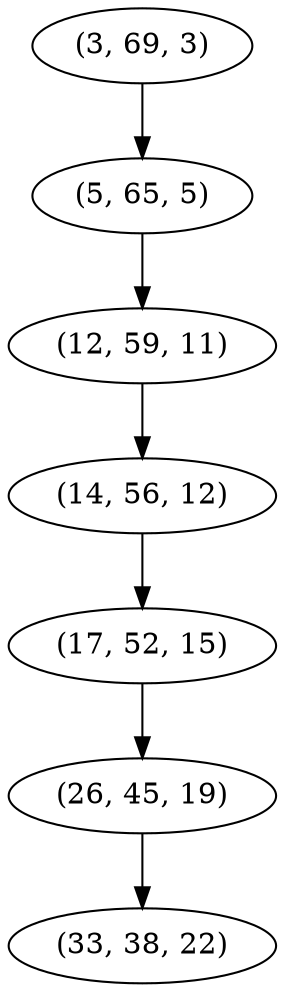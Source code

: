 digraph tree {
    "(3, 69, 3)";
    "(5, 65, 5)";
    "(12, 59, 11)";
    "(14, 56, 12)";
    "(17, 52, 15)";
    "(26, 45, 19)";
    "(33, 38, 22)";
    "(3, 69, 3)" -> "(5, 65, 5)";
    "(5, 65, 5)" -> "(12, 59, 11)";
    "(12, 59, 11)" -> "(14, 56, 12)";
    "(14, 56, 12)" -> "(17, 52, 15)";
    "(17, 52, 15)" -> "(26, 45, 19)";
    "(26, 45, 19)" -> "(33, 38, 22)";
}
